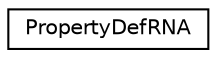 digraph G
{
  edge [fontname="Helvetica",fontsize="10",labelfontname="Helvetica",labelfontsize="10"];
  node [fontname="Helvetica",fontsize="10",shape=record];
  rankdir=LR;
  Node1 [label="PropertyDefRNA",height=0.2,width=0.4,color="black", fillcolor="white", style="filled",URL="$d9/d81/structPropertyDefRNA.html"];
}
